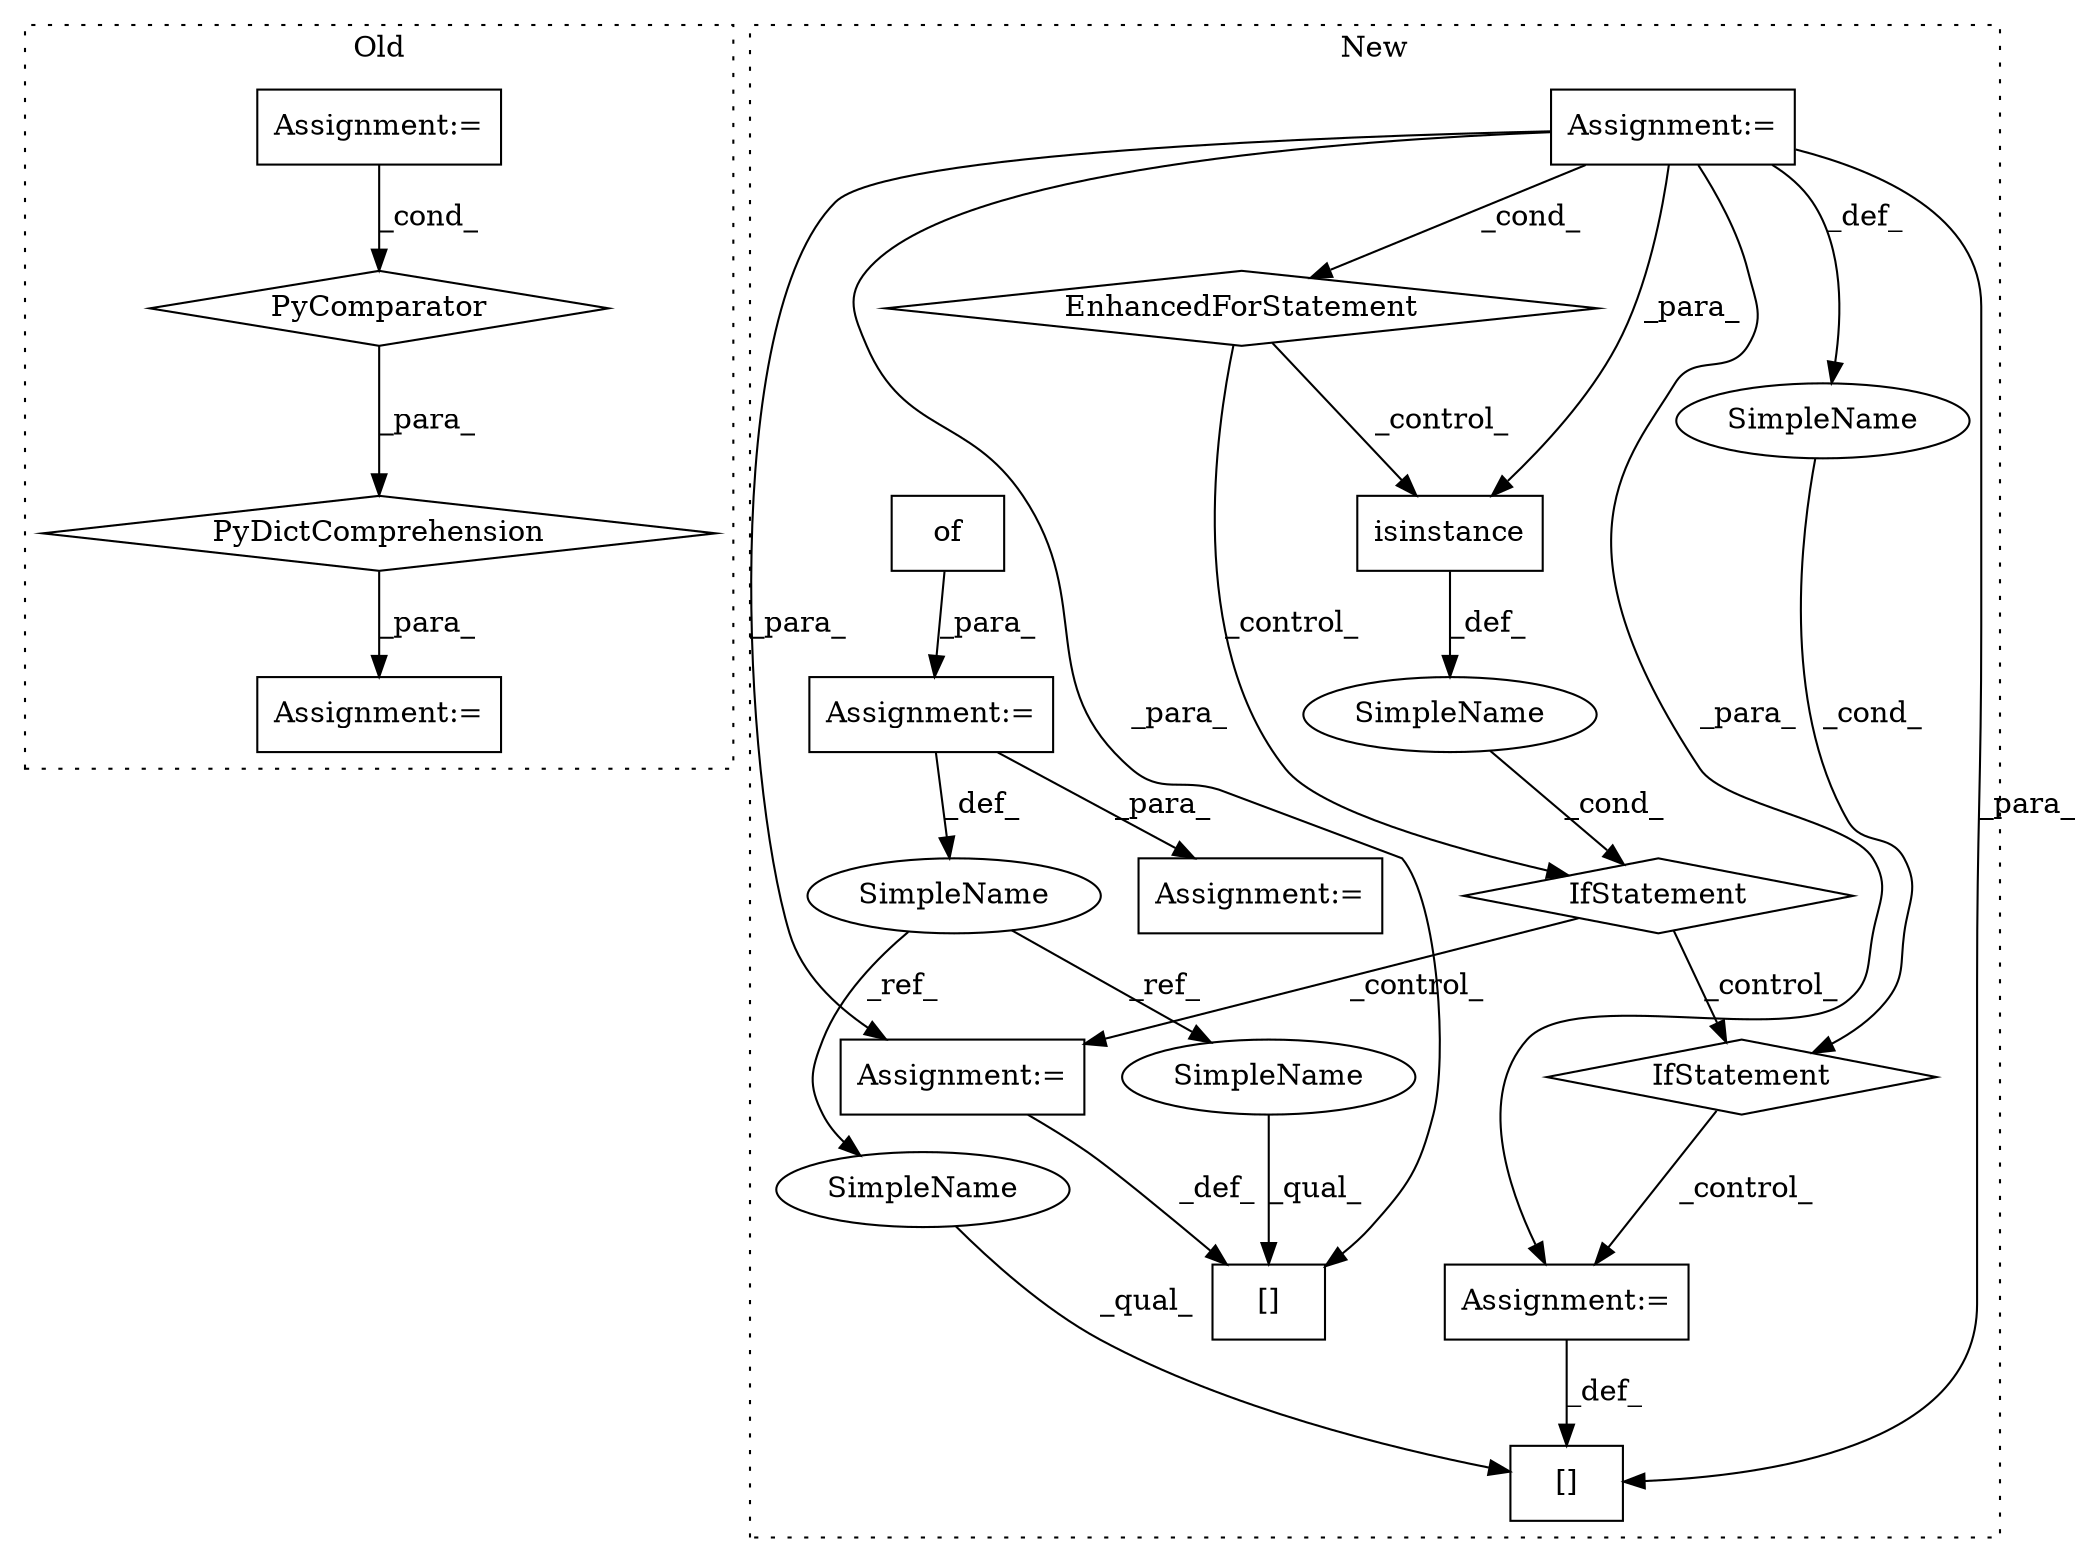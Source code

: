 digraph G {
subgraph cluster0 {
1 [label="PyDictComprehension" a="110" s="1649" l="152" shape="diamond"];
3 [label="PyComparator" a="113" s="1764" l="29" shape="diamond"];
4 [label="Assignment:=" a="7" s="1764" l="29" shape="box"];
10 [label="Assignment:=" a="7" s="1623" l="1" shape="box"];
label = "Old";
style="dotted";
}
subgraph cluster1 {
2 [label="EnhancedForStatement" a="70" s="3646,3734" l="53,2" shape="diamond"];
5 [label="Assignment:=" a="7" s="3646,3734" l="53,2" shape="box"];
6 [label="Assignment:=" a="7" s="3793" l="1" shape="box"];
7 [label="[]" a="2" s="3782,3792" l="7,1" shape="box"];
8 [label="Assignment:=" a="7" s="3631" l="1" shape="box"];
9 [label="of" a="32" s="3636" l="4" shape="box"];
11 [label="IfStatement" a="25" s="3744,3770" l="4,2" shape="diamond"];
12 [label="SimpleName" a="42" s="" l="" shape="ellipse"];
13 [label="Assignment:=" a="7" s="3926" l="1" shape="box"];
14 [label="[]" a="2" s="3914,3925" l="7,1" shape="box"];
15 [label="SimpleName" a="42" s="3625" l="6" shape="ellipse"];
16 [label="IfStatement" a="25" s="3849,3873" l="4,2" shape="diamond"];
17 [label="SimpleName" a="42" s="" l="" shape="ellipse"];
18 [label="isinstance" a="32" s="3748,3769" l="11,1" shape="box"];
19 [label="Assignment:=" a="7" s="4044" l="1" shape="box"];
20 [label="SimpleName" a="42" s="3782" l="6" shape="ellipse"];
21 [label="SimpleName" a="42" s="3914" l="6" shape="ellipse"];
label = "New";
style="dotted";
}
1 -> 10 [label="_para_"];
2 -> 18 [label="_control_"];
2 -> 11 [label="_control_"];
3 -> 1 [label="_para_"];
4 -> 3 [label="_cond_"];
5 -> 17 [label="_def_"];
5 -> 7 [label="_para_"];
5 -> 6 [label="_para_"];
5 -> 13 [label="_para_"];
5 -> 18 [label="_para_"];
5 -> 2 [label="_cond_"];
5 -> 14 [label="_para_"];
6 -> 7 [label="_def_"];
8 -> 15 [label="_def_"];
8 -> 19 [label="_para_"];
9 -> 8 [label="_para_"];
11 -> 16 [label="_control_"];
11 -> 6 [label="_control_"];
12 -> 11 [label="_cond_"];
13 -> 14 [label="_def_"];
15 -> 20 [label="_ref_"];
15 -> 21 [label="_ref_"];
16 -> 13 [label="_control_"];
17 -> 16 [label="_cond_"];
18 -> 12 [label="_def_"];
20 -> 7 [label="_qual_"];
21 -> 14 [label="_qual_"];
}